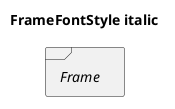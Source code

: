@startuml
'!include ../../../plantuml-styles/plantuml-ae-skinparam-ex.iuml

skinparam FrameFontStyle italic

title FrameFontStyle italic

frame Frame 
@enduml